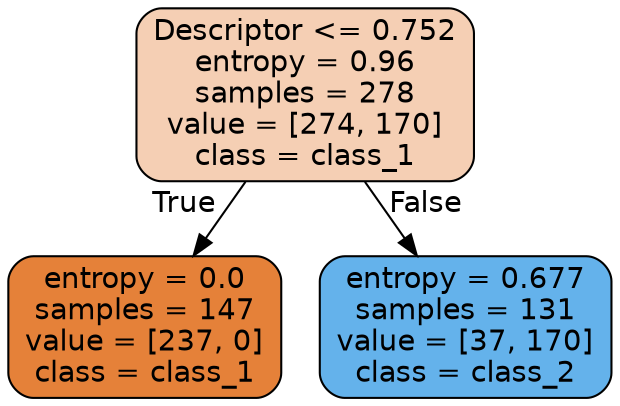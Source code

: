 digraph Tree {
node [shape=box, style="filled, rounded", color="black", fontname="helvetica"] ;
edge [fontname="helvetica"] ;
0 [label="Descriptor <= 0.752\nentropy = 0.96\nsamples = 278\nvalue = [274, 170]\nclass = class_1", fillcolor="#f5cfb4"] ;
1 [label="entropy = 0.0\nsamples = 147\nvalue = [237, 0]\nclass = class_1", fillcolor="#e58139"] ;
0 -> 1 [labeldistance=2.5, labelangle=45, headlabel="True"] ;
2 [label="entropy = 0.677\nsamples = 131\nvalue = [37, 170]\nclass = class_2", fillcolor="#64b2eb"] ;
0 -> 2 [labeldistance=2.5, labelangle=-45, headlabel="False"] ;
}